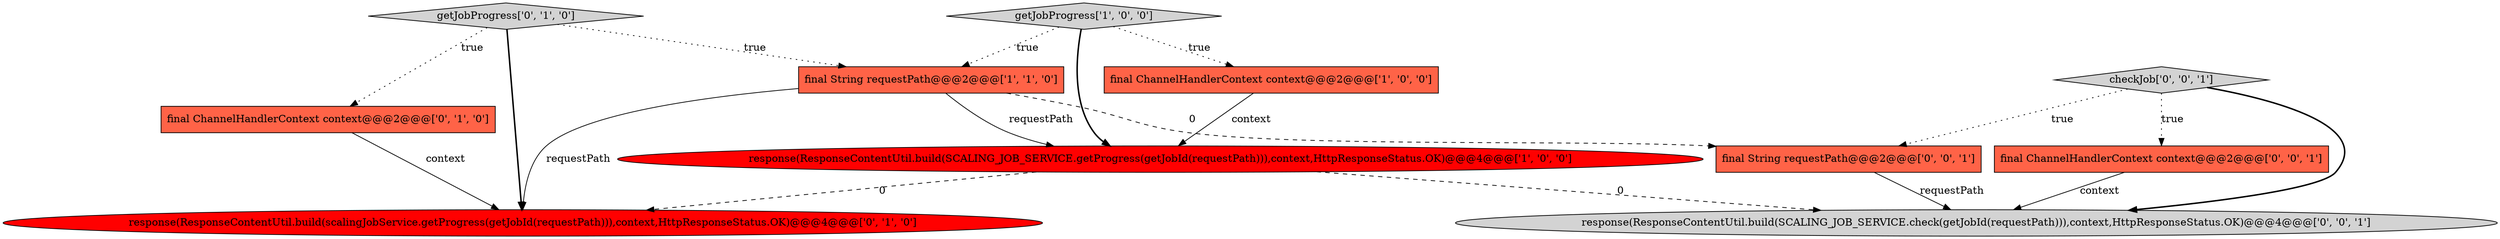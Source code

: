 digraph {
6 [style = filled, label = "final ChannelHandlerContext context@@@2@@@['0', '1', '0']", fillcolor = tomato, shape = box image = "AAA0AAABBB2BBB"];
0 [style = filled, label = "getJobProgress['1', '0', '0']", fillcolor = lightgray, shape = diamond image = "AAA0AAABBB1BBB"];
4 [style = filled, label = "getJobProgress['0', '1', '0']", fillcolor = lightgray, shape = diamond image = "AAA0AAABBB2BBB"];
10 [style = filled, label = "checkJob['0', '0', '1']", fillcolor = lightgray, shape = diamond image = "AAA0AAABBB3BBB"];
3 [style = filled, label = "final String requestPath@@@2@@@['1', '1', '0']", fillcolor = tomato, shape = box image = "AAA0AAABBB1BBB"];
1 [style = filled, label = "response(ResponseContentUtil.build(SCALING_JOB_SERVICE.getProgress(getJobId(requestPath))),context,HttpResponseStatus.OK)@@@4@@@['1', '0', '0']", fillcolor = red, shape = ellipse image = "AAA1AAABBB1BBB"];
8 [style = filled, label = "final String requestPath@@@2@@@['0', '0', '1']", fillcolor = tomato, shape = box image = "AAA0AAABBB3BBB"];
2 [style = filled, label = "final ChannelHandlerContext context@@@2@@@['1', '0', '0']", fillcolor = tomato, shape = box image = "AAA0AAABBB1BBB"];
5 [style = filled, label = "response(ResponseContentUtil.build(scalingJobService.getProgress(getJobId(requestPath))),context,HttpResponseStatus.OK)@@@4@@@['0', '1', '0']", fillcolor = red, shape = ellipse image = "AAA1AAABBB2BBB"];
7 [style = filled, label = "final ChannelHandlerContext context@@@2@@@['0', '0', '1']", fillcolor = tomato, shape = box image = "AAA0AAABBB3BBB"];
9 [style = filled, label = "response(ResponseContentUtil.build(SCALING_JOB_SERVICE.check(getJobId(requestPath))),context,HttpResponseStatus.OK)@@@4@@@['0', '0', '1']", fillcolor = lightgray, shape = ellipse image = "AAA0AAABBB3BBB"];
4->6 [style = dotted, label="true"];
3->8 [style = dashed, label="0"];
2->1 [style = solid, label="context"];
10->7 [style = dotted, label="true"];
10->8 [style = dotted, label="true"];
1->9 [style = dashed, label="0"];
3->5 [style = solid, label="requestPath"];
10->9 [style = bold, label=""];
0->3 [style = dotted, label="true"];
4->3 [style = dotted, label="true"];
0->2 [style = dotted, label="true"];
1->5 [style = dashed, label="0"];
7->9 [style = solid, label="context"];
4->5 [style = bold, label=""];
0->1 [style = bold, label=""];
3->1 [style = solid, label="requestPath"];
8->9 [style = solid, label="requestPath"];
6->5 [style = solid, label="context"];
}
